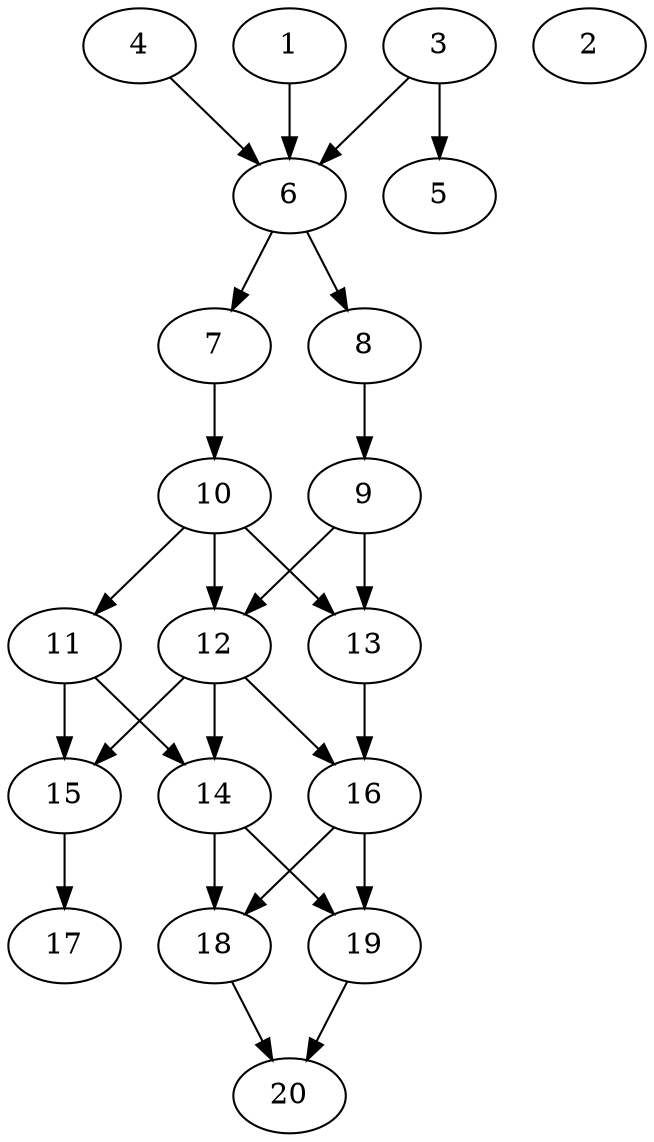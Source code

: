 // DAG automatically generated by daggen at Tue Jul 23 14:22:50 2019
// ./daggen --dot -n 20 --ccr 0.5 --fat 0.5 --regular 0.5 --density 0.6 --mindata 5242880 --maxdata 52428800 
digraph G {
  1 [size="90951680", alpha="0.17", expect_size="45475840"] 
  1 -> 6 [size ="45475840"]
  2 [size="77402112", alpha="0.06", expect_size="38701056"] 
  3 [size="89755648", alpha="0.19", expect_size="44877824"] 
  3 -> 5 [size ="44877824"]
  3 -> 6 [size ="44877824"]
  4 [size="46528512", alpha="0.14", expect_size="23264256"] 
  4 -> 6 [size ="23264256"]
  5 [size="29304832", alpha="0.10", expect_size="14652416"] 
  6 [size="39966720", alpha="0.13", expect_size="19983360"] 
  6 -> 7 [size ="19983360"]
  6 -> 8 [size ="19983360"]
  7 [size="52822016", alpha="0.03", expect_size="26411008"] 
  7 -> 10 [size ="26411008"]
  8 [size="79093760", alpha="0.14", expect_size="39546880"] 
  8 -> 9 [size ="39546880"]
  9 [size="80951296", alpha="0.15", expect_size="40475648"] 
  9 -> 12 [size ="40475648"]
  9 -> 13 [size ="40475648"]
  10 [size="17266688", alpha="0.04", expect_size="8633344"] 
  10 -> 11 [size ="8633344"]
  10 -> 12 [size ="8633344"]
  10 -> 13 [size ="8633344"]
  11 [size="47474688", alpha="0.08", expect_size="23737344"] 
  11 -> 14 [size ="23737344"]
  11 -> 15 [size ="23737344"]
  12 [size="33968128", alpha="0.11", expect_size="16984064"] 
  12 -> 14 [size ="16984064"]
  12 -> 15 [size ="16984064"]
  12 -> 16 [size ="16984064"]
  13 [size="63195136", alpha="0.10", expect_size="31597568"] 
  13 -> 16 [size ="31597568"]
  14 [size="60121088", alpha="0.11", expect_size="30060544"] 
  14 -> 18 [size ="30060544"]
  14 -> 19 [size ="30060544"]
  15 [size="33273856", alpha="0.13", expect_size="16636928"] 
  15 -> 17 [size ="16636928"]
  16 [size="80392192", alpha="0.16", expect_size="40196096"] 
  16 -> 18 [size ="40196096"]
  16 -> 19 [size ="40196096"]
  17 [size="47192064", alpha="0.08", expect_size="23596032"] 
  18 [size="63610880", alpha="0.09", expect_size="31805440"] 
  18 -> 20 [size ="31805440"]
  19 [size="36317184", alpha="0.10", expect_size="18158592"] 
  19 -> 20 [size ="18158592"]
  20 [size="13930496", alpha="0.17", expect_size="6965248"] 
}

